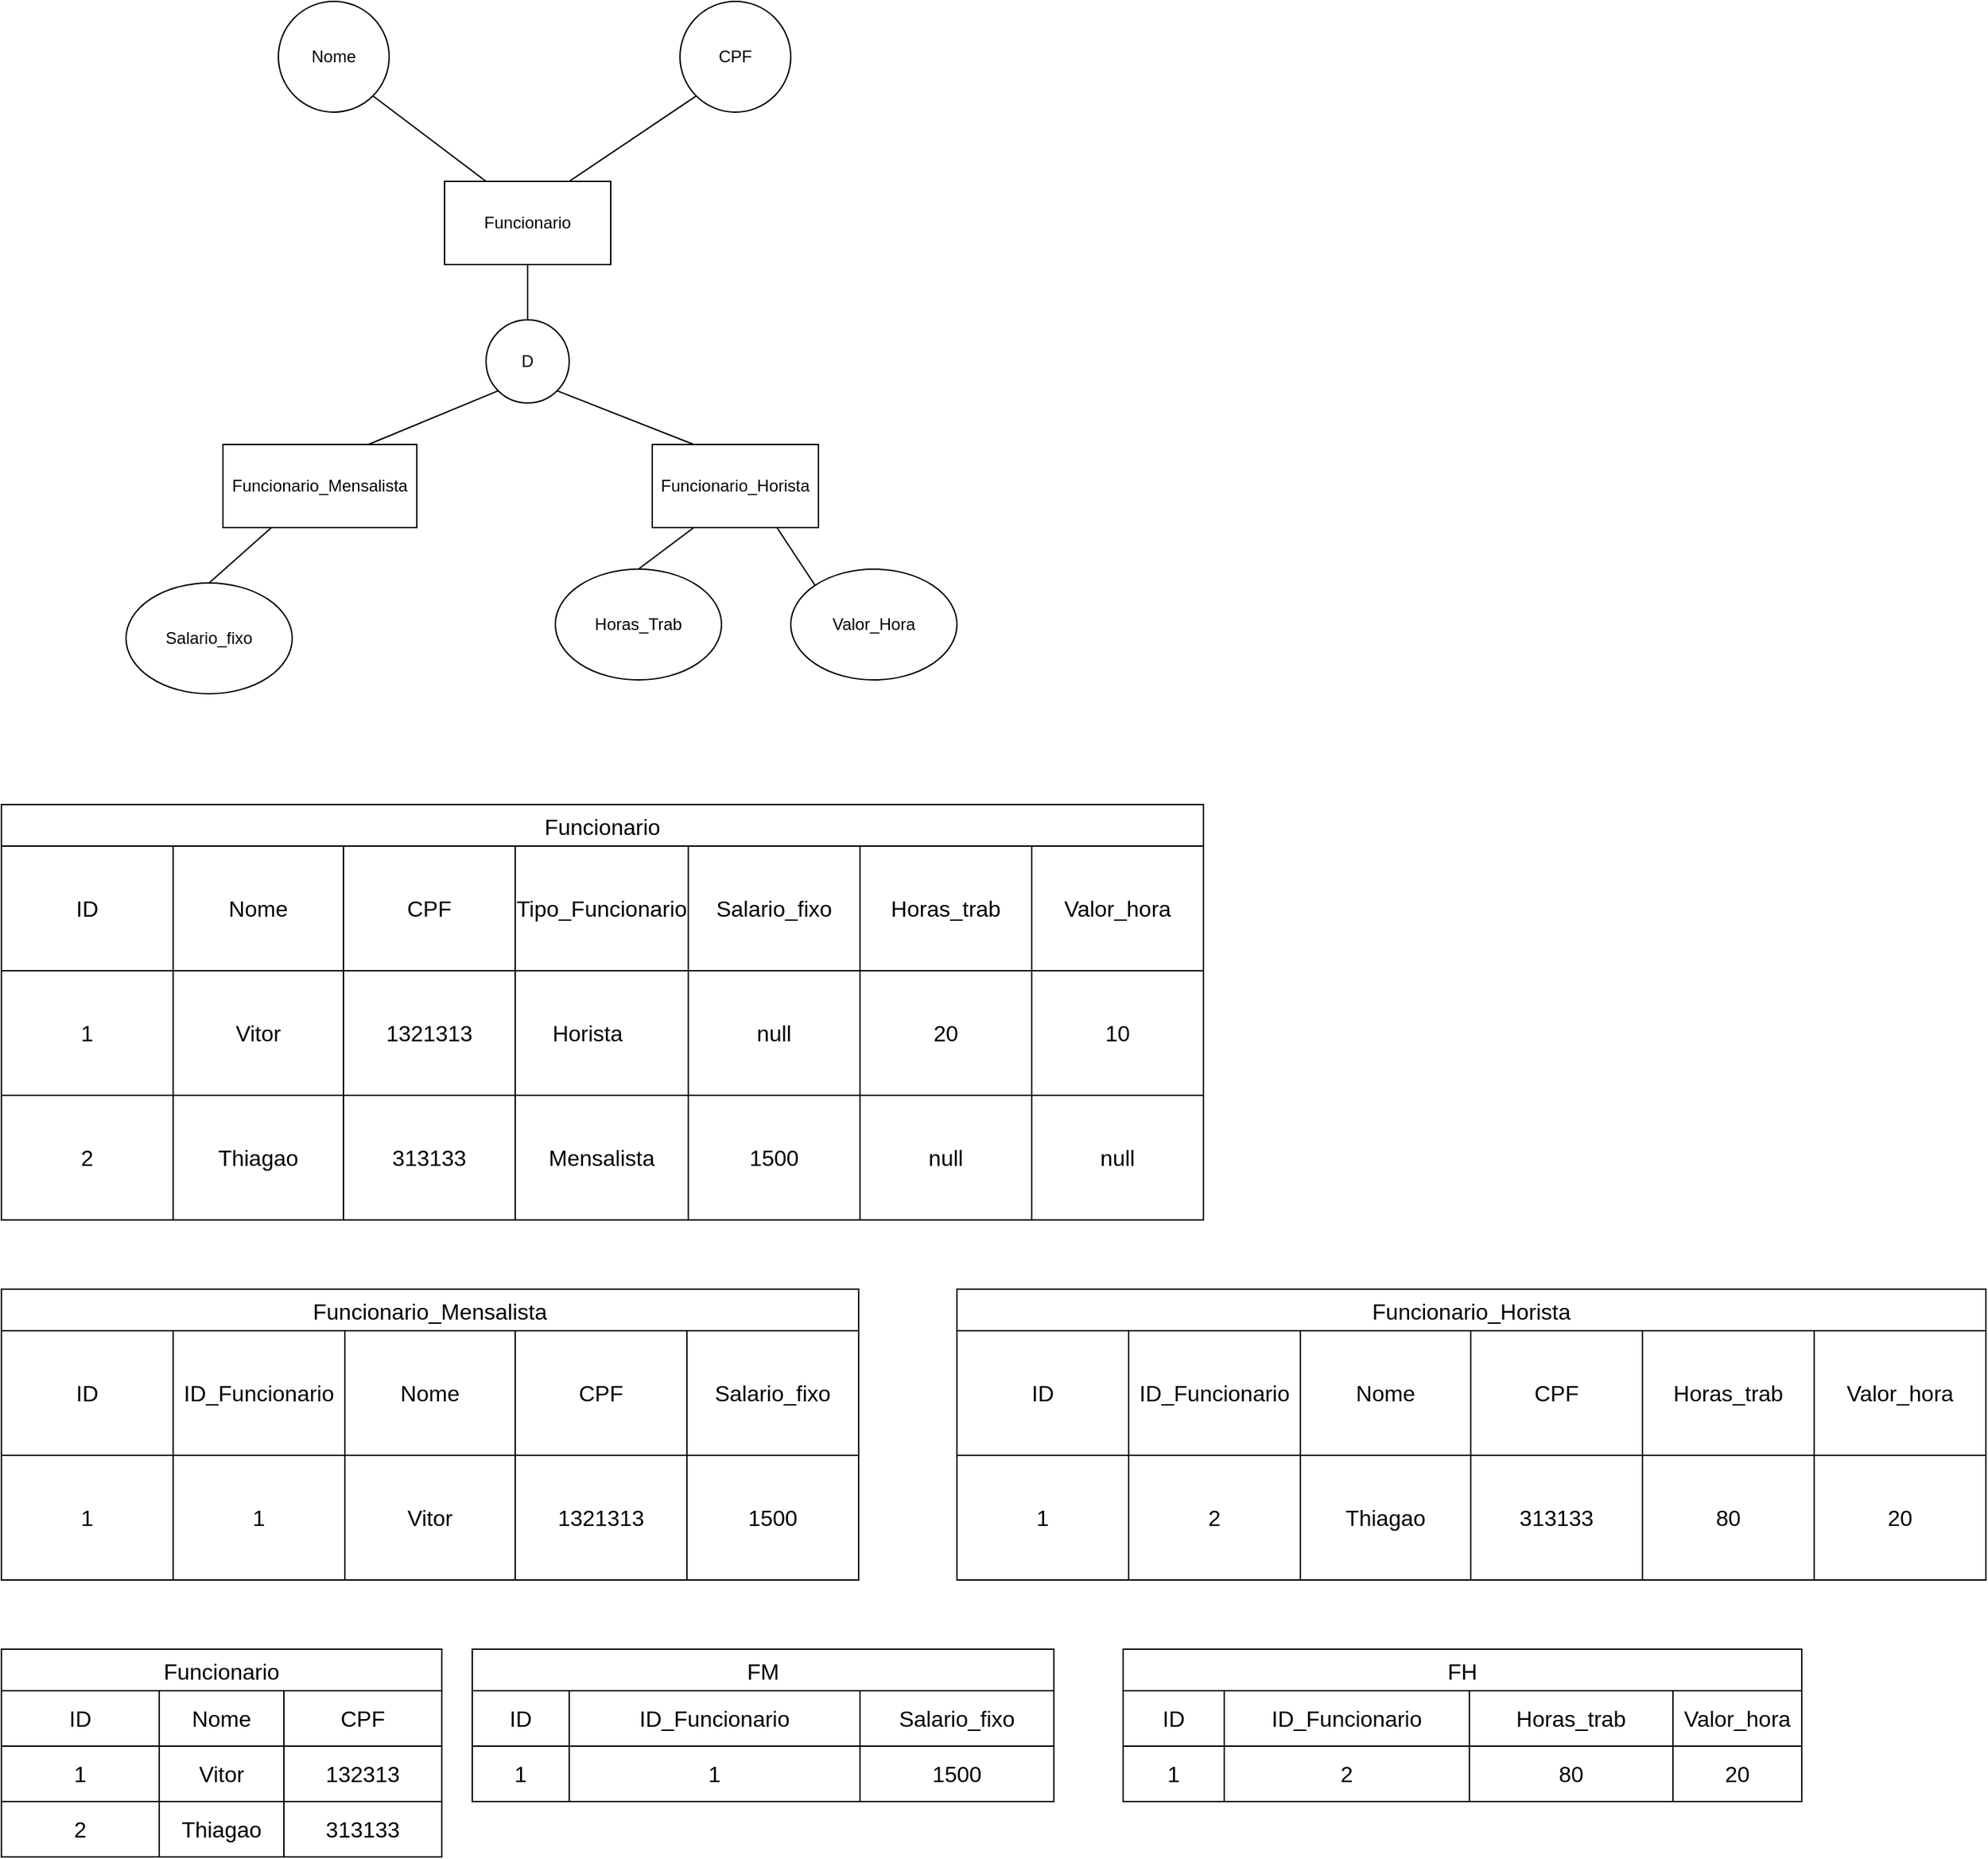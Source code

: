 <mxfile>
    <diagram id="d7hdiZLwGGrDNdP3tuLM" name="Página-1">
        <mxGraphModel dx="1346" dy="691" grid="1" gridSize="10" guides="1" tooltips="1" connect="1" arrows="1" fold="1" page="1" pageScale="1" pageWidth="827" pageHeight="1169" math="0" shadow="0">
            <root>
                <mxCell id="0"/>
                <mxCell id="1" parent="0"/>
                <mxCell id="2" value="Funcionario" style="rounded=0;whiteSpace=wrap;html=1;" vertex="1" parent="1">
                    <mxGeometry x="370" y="150" width="120" height="60" as="geometry"/>
                </mxCell>
                <mxCell id="3" value="CPF" style="ellipse;whiteSpace=wrap;html=1;aspect=fixed;" vertex="1" parent="1">
                    <mxGeometry x="540" y="20" width="80" height="80" as="geometry"/>
                </mxCell>
                <mxCell id="4" value="Nome" style="ellipse;whiteSpace=wrap;html=1;aspect=fixed;" vertex="1" parent="1">
                    <mxGeometry x="250" y="20" width="80" height="80" as="geometry"/>
                </mxCell>
                <mxCell id="6" value="" style="endArrow=none;html=1;entryX=1;entryY=1;entryDx=0;entryDy=0;exitX=0.25;exitY=0;exitDx=0;exitDy=0;" edge="1" parent="1" source="2" target="4">
                    <mxGeometry width="50" height="50" relative="1" as="geometry">
                        <mxPoint x="410" y="210" as="sourcePoint"/>
                        <mxPoint x="460" y="160" as="targetPoint"/>
                    </mxGeometry>
                </mxCell>
                <mxCell id="7" value="" style="endArrow=none;html=1;entryX=0;entryY=1;entryDx=0;entryDy=0;exitX=0.75;exitY=0;exitDx=0;exitDy=0;" edge="1" parent="1" source="2" target="3">
                    <mxGeometry width="50" height="50" relative="1" as="geometry">
                        <mxPoint x="410" y="210" as="sourcePoint"/>
                        <mxPoint x="460" y="160" as="targetPoint"/>
                    </mxGeometry>
                </mxCell>
                <mxCell id="8" value="D" style="ellipse;whiteSpace=wrap;html=1;aspect=fixed;" vertex="1" parent="1">
                    <mxGeometry x="400" y="250" width="60" height="60" as="geometry"/>
                </mxCell>
                <mxCell id="11" value="Salario_fixo" style="ellipse;whiteSpace=wrap;html=1;" vertex="1" parent="1">
                    <mxGeometry x="140" y="440" width="120" height="80" as="geometry"/>
                </mxCell>
                <mxCell id="12" value="Horas_Trab" style="ellipse;whiteSpace=wrap;html=1;" vertex="1" parent="1">
                    <mxGeometry x="450" y="430" width="120" height="80" as="geometry"/>
                </mxCell>
                <mxCell id="13" value="Valor_Hora" style="ellipse;whiteSpace=wrap;html=1;" vertex="1" parent="1">
                    <mxGeometry x="620" y="430" width="120" height="80" as="geometry"/>
                </mxCell>
                <mxCell id="14" value="Funcionario_Mensalista" style="rounded=0;whiteSpace=wrap;html=1;" vertex="1" parent="1">
                    <mxGeometry x="210" y="340" width="140" height="60" as="geometry"/>
                </mxCell>
                <mxCell id="15" value="Funcionario_Horista" style="rounded=0;whiteSpace=wrap;html=1;" vertex="1" parent="1">
                    <mxGeometry x="520" y="340" width="120" height="60" as="geometry"/>
                </mxCell>
                <mxCell id="16" value="" style="endArrow=none;html=1;entryX=0.5;entryY=1;entryDx=0;entryDy=0;exitX=0.5;exitY=0;exitDx=0;exitDy=0;" edge="1" parent="1" source="8" target="2">
                    <mxGeometry width="50" height="50" relative="1" as="geometry">
                        <mxPoint x="420" y="260" as="sourcePoint"/>
                        <mxPoint x="470" y="210" as="targetPoint"/>
                    </mxGeometry>
                </mxCell>
                <mxCell id="17" value="" style="endArrow=none;html=1;exitX=0.75;exitY=0;exitDx=0;exitDy=0;entryX=0;entryY=1;entryDx=0;entryDy=0;" edge="1" parent="1" source="14" target="8">
                    <mxGeometry width="50" height="50" relative="1" as="geometry">
                        <mxPoint x="420" y="260" as="sourcePoint"/>
                        <mxPoint x="470" y="210" as="targetPoint"/>
                    </mxGeometry>
                </mxCell>
                <mxCell id="18" value="" style="endArrow=none;html=1;entryX=0.25;entryY=0;entryDx=0;entryDy=0;exitX=1;exitY=1;exitDx=0;exitDy=0;" edge="1" parent="1" source="8" target="15">
                    <mxGeometry width="50" height="50" relative="1" as="geometry">
                        <mxPoint x="420" y="260" as="sourcePoint"/>
                        <mxPoint x="470" y="210" as="targetPoint"/>
                    </mxGeometry>
                </mxCell>
                <mxCell id="19" value="" style="endArrow=none;html=1;entryX=0.5;entryY=0;entryDx=0;entryDy=0;exitX=0.25;exitY=1;exitDx=0;exitDy=0;" edge="1" parent="1" source="14" target="11">
                    <mxGeometry width="50" height="50" relative="1" as="geometry">
                        <mxPoint x="410" y="320" as="sourcePoint"/>
                        <mxPoint x="460" y="270" as="targetPoint"/>
                    </mxGeometry>
                </mxCell>
                <mxCell id="20" value="" style="endArrow=none;html=1;entryX=0.5;entryY=0;entryDx=0;entryDy=0;exitX=0.25;exitY=1;exitDx=0;exitDy=0;" edge="1" parent="1" source="15" target="12">
                    <mxGeometry width="50" height="50" relative="1" as="geometry">
                        <mxPoint x="410" y="320" as="sourcePoint"/>
                        <mxPoint x="460" y="270" as="targetPoint"/>
                    </mxGeometry>
                </mxCell>
                <mxCell id="21" value="" style="endArrow=none;html=1;entryX=0;entryY=0;entryDx=0;entryDy=0;exitX=0.75;exitY=1;exitDx=0;exitDy=0;" edge="1" parent="1" source="15" target="13">
                    <mxGeometry width="50" height="50" relative="1" as="geometry">
                        <mxPoint x="410" y="320" as="sourcePoint"/>
                        <mxPoint x="460" y="270" as="targetPoint"/>
                    </mxGeometry>
                </mxCell>
                <mxCell id="22" value="Funcionario" style="shape=table;startSize=30;container=1;collapsible=0;childLayout=tableLayout;fontSize=16;" vertex="1" parent="1">
                    <mxGeometry x="50" y="600" width="868" height="300" as="geometry"/>
                </mxCell>
                <mxCell id="23" value="" style="shape=tableRow;horizontal=0;startSize=0;swimlaneHead=0;swimlaneBody=0;strokeColor=inherit;top=0;left=0;bottom=0;right=0;collapsible=0;dropTarget=0;fillColor=none;points=[[0,0.5],[1,0.5]];portConstraint=eastwest;fontSize=16;" vertex="1" parent="22">
                    <mxGeometry y="30" width="868" height="90" as="geometry"/>
                </mxCell>
                <mxCell id="24" value="ID" style="shape=partialRectangle;html=1;whiteSpace=wrap;connectable=0;strokeColor=inherit;overflow=hidden;fillColor=none;top=0;left=0;bottom=0;right=0;pointerEvents=1;fontSize=16;" vertex="1" parent="23">
                    <mxGeometry width="124" height="90" as="geometry">
                        <mxRectangle width="124" height="90" as="alternateBounds"/>
                    </mxGeometry>
                </mxCell>
                <mxCell id="25" value="Nome" style="shape=partialRectangle;html=1;whiteSpace=wrap;connectable=0;strokeColor=inherit;overflow=hidden;fillColor=none;top=0;left=0;bottom=0;right=0;pointerEvents=1;fontSize=16;" vertex="1" parent="23">
                    <mxGeometry x="124" width="123" height="90" as="geometry">
                        <mxRectangle width="123" height="90" as="alternateBounds"/>
                    </mxGeometry>
                </mxCell>
                <mxCell id="26" value="CPF" style="shape=partialRectangle;html=1;whiteSpace=wrap;connectable=0;strokeColor=inherit;overflow=hidden;fillColor=none;top=0;left=0;bottom=0;right=0;pointerEvents=1;fontSize=16;" vertex="1" parent="23">
                    <mxGeometry x="247" width="124" height="90" as="geometry">
                        <mxRectangle width="124" height="90" as="alternateBounds"/>
                    </mxGeometry>
                </mxCell>
                <mxCell id="35" value="Tipo_Funcionario" style="shape=partialRectangle;html=1;whiteSpace=wrap;connectable=0;strokeColor=inherit;overflow=hidden;fillColor=none;top=0;left=0;bottom=0;right=0;pointerEvents=1;fontSize=16;" vertex="1" parent="23">
                    <mxGeometry x="371" width="125" height="90" as="geometry">
                        <mxRectangle width="125" height="90" as="alternateBounds"/>
                    </mxGeometry>
                </mxCell>
                <mxCell id="38" value="Salario_fixo" style="shape=partialRectangle;html=1;whiteSpace=wrap;connectable=0;strokeColor=inherit;overflow=hidden;fillColor=none;top=0;left=0;bottom=0;right=0;pointerEvents=1;fontSize=16;" vertex="1" parent="23">
                    <mxGeometry x="496" width="124" height="90" as="geometry">
                        <mxRectangle width="124" height="90" as="alternateBounds"/>
                    </mxGeometry>
                </mxCell>
                <mxCell id="45" value="Horas_trab" style="shape=partialRectangle;html=1;whiteSpace=wrap;connectable=0;strokeColor=inherit;overflow=hidden;fillColor=none;top=0;left=0;bottom=0;right=0;pointerEvents=1;fontSize=16;" vertex="1" parent="23">
                    <mxGeometry x="620" width="124" height="90" as="geometry">
                        <mxRectangle width="124" height="90" as="alternateBounds"/>
                    </mxGeometry>
                </mxCell>
                <mxCell id="42" value="Valor_hora" style="shape=partialRectangle;html=1;whiteSpace=wrap;connectable=0;strokeColor=inherit;overflow=hidden;fillColor=none;top=0;left=0;bottom=0;right=0;pointerEvents=1;fontSize=16;" vertex="1" parent="23">
                    <mxGeometry x="744" width="124" height="90" as="geometry">
                        <mxRectangle width="124" height="90" as="alternateBounds"/>
                    </mxGeometry>
                </mxCell>
                <mxCell id="27" value="" style="shape=tableRow;horizontal=0;startSize=0;swimlaneHead=0;swimlaneBody=0;strokeColor=inherit;top=0;left=0;bottom=0;right=0;collapsible=0;dropTarget=0;fillColor=none;points=[[0,0.5],[1,0.5]];portConstraint=eastwest;fontSize=16;" vertex="1" parent="22">
                    <mxGeometry y="120" width="868" height="90" as="geometry"/>
                </mxCell>
                <mxCell id="28" value="1" style="shape=partialRectangle;html=1;whiteSpace=wrap;connectable=0;strokeColor=inherit;overflow=hidden;fillColor=none;top=0;left=0;bottom=0;right=0;pointerEvents=1;fontSize=16;" vertex="1" parent="27">
                    <mxGeometry width="124" height="90" as="geometry">
                        <mxRectangle width="124" height="90" as="alternateBounds"/>
                    </mxGeometry>
                </mxCell>
                <mxCell id="29" value="Vitor" style="shape=partialRectangle;html=1;whiteSpace=wrap;connectable=0;strokeColor=inherit;overflow=hidden;fillColor=none;top=0;left=0;bottom=0;right=0;pointerEvents=1;fontSize=16;" vertex="1" parent="27">
                    <mxGeometry x="124" width="123" height="90" as="geometry">
                        <mxRectangle width="123" height="90" as="alternateBounds"/>
                    </mxGeometry>
                </mxCell>
                <mxCell id="30" value="1321313" style="shape=partialRectangle;html=1;whiteSpace=wrap;connectable=0;strokeColor=inherit;overflow=hidden;fillColor=none;top=0;left=0;bottom=0;right=0;pointerEvents=1;fontSize=16;" vertex="1" parent="27">
                    <mxGeometry x="247" width="124" height="90" as="geometry">
                        <mxRectangle width="124" height="90" as="alternateBounds"/>
                    </mxGeometry>
                </mxCell>
                <mxCell id="36" value="Horista&lt;span style=&quot;white-space: pre;&quot;&gt;&#x9;&lt;/span&gt;" style="shape=partialRectangle;html=1;whiteSpace=wrap;connectable=0;strokeColor=inherit;overflow=hidden;fillColor=none;top=0;left=0;bottom=0;right=0;pointerEvents=1;fontSize=16;" vertex="1" parent="27">
                    <mxGeometry x="371" width="125" height="90" as="geometry">
                        <mxRectangle width="125" height="90" as="alternateBounds"/>
                    </mxGeometry>
                </mxCell>
                <mxCell id="39" value="null" style="shape=partialRectangle;html=1;whiteSpace=wrap;connectable=0;strokeColor=inherit;overflow=hidden;fillColor=none;top=0;left=0;bottom=0;right=0;pointerEvents=1;fontSize=16;" vertex="1" parent="27">
                    <mxGeometry x="496" width="124" height="90" as="geometry">
                        <mxRectangle width="124" height="90" as="alternateBounds"/>
                    </mxGeometry>
                </mxCell>
                <mxCell id="46" value="20" style="shape=partialRectangle;html=1;whiteSpace=wrap;connectable=0;strokeColor=inherit;overflow=hidden;fillColor=none;top=0;left=0;bottom=0;right=0;pointerEvents=1;fontSize=16;" vertex="1" parent="27">
                    <mxGeometry x="620" width="124" height="90" as="geometry">
                        <mxRectangle width="124" height="90" as="alternateBounds"/>
                    </mxGeometry>
                </mxCell>
                <mxCell id="43" value="10" style="shape=partialRectangle;html=1;whiteSpace=wrap;connectable=0;strokeColor=inherit;overflow=hidden;fillColor=none;top=0;left=0;bottom=0;right=0;pointerEvents=1;fontSize=16;" vertex="1" parent="27">
                    <mxGeometry x="744" width="124" height="90" as="geometry">
                        <mxRectangle width="124" height="90" as="alternateBounds"/>
                    </mxGeometry>
                </mxCell>
                <mxCell id="31" value="" style="shape=tableRow;horizontal=0;startSize=0;swimlaneHead=0;swimlaneBody=0;strokeColor=inherit;top=0;left=0;bottom=0;right=0;collapsible=0;dropTarget=0;fillColor=none;points=[[0,0.5],[1,0.5]];portConstraint=eastwest;fontSize=16;" vertex="1" parent="22">
                    <mxGeometry y="210" width="868" height="90" as="geometry"/>
                </mxCell>
                <mxCell id="32" value="2" style="shape=partialRectangle;html=1;whiteSpace=wrap;connectable=0;strokeColor=inherit;overflow=hidden;fillColor=none;top=0;left=0;bottom=0;right=0;pointerEvents=1;fontSize=16;" vertex="1" parent="31">
                    <mxGeometry width="124" height="90" as="geometry">
                        <mxRectangle width="124" height="90" as="alternateBounds"/>
                    </mxGeometry>
                </mxCell>
                <mxCell id="33" value="Thiagao" style="shape=partialRectangle;html=1;whiteSpace=wrap;connectable=0;strokeColor=inherit;overflow=hidden;fillColor=none;top=0;left=0;bottom=0;right=0;pointerEvents=1;fontSize=16;" vertex="1" parent="31">
                    <mxGeometry x="124" width="123" height="90" as="geometry">
                        <mxRectangle width="123" height="90" as="alternateBounds"/>
                    </mxGeometry>
                </mxCell>
                <mxCell id="34" value="313133" style="shape=partialRectangle;html=1;whiteSpace=wrap;connectable=0;strokeColor=inherit;overflow=hidden;fillColor=none;top=0;left=0;bottom=0;right=0;pointerEvents=1;fontSize=16;" vertex="1" parent="31">
                    <mxGeometry x="247" width="124" height="90" as="geometry">
                        <mxRectangle width="124" height="90" as="alternateBounds"/>
                    </mxGeometry>
                </mxCell>
                <mxCell id="37" value="Mensalista" style="shape=partialRectangle;html=1;whiteSpace=wrap;connectable=0;strokeColor=inherit;overflow=hidden;fillColor=none;top=0;left=0;bottom=0;right=0;pointerEvents=1;fontSize=16;" vertex="1" parent="31">
                    <mxGeometry x="371" width="125" height="90" as="geometry">
                        <mxRectangle width="125" height="90" as="alternateBounds"/>
                    </mxGeometry>
                </mxCell>
                <mxCell id="40" value="1500" style="shape=partialRectangle;html=1;whiteSpace=wrap;connectable=0;strokeColor=inherit;overflow=hidden;fillColor=none;top=0;left=0;bottom=0;right=0;pointerEvents=1;fontSize=16;" vertex="1" parent="31">
                    <mxGeometry x="496" width="124" height="90" as="geometry">
                        <mxRectangle width="124" height="90" as="alternateBounds"/>
                    </mxGeometry>
                </mxCell>
                <mxCell id="47" value="null" style="shape=partialRectangle;html=1;whiteSpace=wrap;connectable=0;strokeColor=inherit;overflow=hidden;fillColor=none;top=0;left=0;bottom=0;right=0;pointerEvents=1;fontSize=16;" vertex="1" parent="31">
                    <mxGeometry x="620" width="124" height="90" as="geometry">
                        <mxRectangle width="124" height="90" as="alternateBounds"/>
                    </mxGeometry>
                </mxCell>
                <mxCell id="44" value="null" style="shape=partialRectangle;html=1;whiteSpace=wrap;connectable=0;strokeColor=inherit;overflow=hidden;fillColor=none;top=0;left=0;bottom=0;right=0;pointerEvents=1;fontSize=16;" vertex="1" parent="31">
                    <mxGeometry x="744" width="124" height="90" as="geometry">
                        <mxRectangle width="124" height="90" as="alternateBounds"/>
                    </mxGeometry>
                </mxCell>
                <mxCell id="74" value="Funcionario_Mensalista" style="shape=table;startSize=30;container=1;collapsible=0;childLayout=tableLayout;fontSize=16;" vertex="1" parent="1">
                    <mxGeometry x="50" y="950" width="619" height="210" as="geometry"/>
                </mxCell>
                <mxCell id="75" value="" style="shape=tableRow;horizontal=0;startSize=0;swimlaneHead=0;swimlaneBody=0;strokeColor=inherit;top=0;left=0;bottom=0;right=0;collapsible=0;dropTarget=0;fillColor=none;points=[[0,0.5],[1,0.5]];portConstraint=eastwest;fontSize=16;" vertex="1" parent="74">
                    <mxGeometry y="30" width="619" height="90" as="geometry"/>
                </mxCell>
                <mxCell id="76" value="ID" style="shape=partialRectangle;html=1;whiteSpace=wrap;connectable=0;strokeColor=inherit;overflow=hidden;fillColor=none;top=0;left=0;bottom=0;right=0;pointerEvents=1;fontSize=16;" vertex="1" parent="75">
                    <mxGeometry width="124" height="90" as="geometry">
                        <mxRectangle width="124" height="90" as="alternateBounds"/>
                    </mxGeometry>
                </mxCell>
                <mxCell id="134" value="ID_Funcionario" style="shape=partialRectangle;html=1;whiteSpace=wrap;connectable=0;strokeColor=inherit;overflow=hidden;fillColor=none;top=0;left=0;bottom=0;right=0;pointerEvents=1;fontSize=16;" vertex="1" parent="75">
                    <mxGeometry x="124" width="124" height="90" as="geometry">
                        <mxRectangle width="124" height="90" as="alternateBounds"/>
                    </mxGeometry>
                </mxCell>
                <mxCell id="77" value="Nome" style="shape=partialRectangle;html=1;whiteSpace=wrap;connectable=0;strokeColor=inherit;overflow=hidden;fillColor=none;top=0;left=0;bottom=0;right=0;pointerEvents=1;fontSize=16;" vertex="1" parent="75">
                    <mxGeometry x="248" width="123" height="90" as="geometry">
                        <mxRectangle width="123" height="90" as="alternateBounds"/>
                    </mxGeometry>
                </mxCell>
                <mxCell id="78" value="CPF" style="shape=partialRectangle;html=1;whiteSpace=wrap;connectable=0;strokeColor=inherit;overflow=hidden;fillColor=none;top=0;left=0;bottom=0;right=0;pointerEvents=1;fontSize=16;" vertex="1" parent="75">
                    <mxGeometry x="371" width="124" height="90" as="geometry">
                        <mxRectangle width="124" height="90" as="alternateBounds"/>
                    </mxGeometry>
                </mxCell>
                <mxCell id="80" value="Salario_fixo" style="shape=partialRectangle;html=1;whiteSpace=wrap;connectable=0;strokeColor=inherit;overflow=hidden;fillColor=none;top=0;left=0;bottom=0;right=0;pointerEvents=1;fontSize=16;" vertex="1" parent="75">
                    <mxGeometry x="495" width="124" height="90" as="geometry">
                        <mxRectangle width="124" height="90" as="alternateBounds"/>
                    </mxGeometry>
                </mxCell>
                <mxCell id="83" value="" style="shape=tableRow;horizontal=0;startSize=0;swimlaneHead=0;swimlaneBody=0;strokeColor=inherit;top=0;left=0;bottom=0;right=0;collapsible=0;dropTarget=0;fillColor=none;points=[[0,0.5],[1,0.5]];portConstraint=eastwest;fontSize=16;" vertex="1" parent="74">
                    <mxGeometry y="120" width="619" height="90" as="geometry"/>
                </mxCell>
                <mxCell id="84" value="1" style="shape=partialRectangle;html=1;whiteSpace=wrap;connectable=0;strokeColor=inherit;overflow=hidden;fillColor=none;top=0;left=0;bottom=0;right=0;pointerEvents=1;fontSize=16;" vertex="1" parent="83">
                    <mxGeometry width="124" height="90" as="geometry">
                        <mxRectangle width="124" height="90" as="alternateBounds"/>
                    </mxGeometry>
                </mxCell>
                <mxCell id="135" value="1" style="shape=partialRectangle;html=1;whiteSpace=wrap;connectable=0;strokeColor=inherit;overflow=hidden;fillColor=none;top=0;left=0;bottom=0;right=0;pointerEvents=1;fontSize=16;" vertex="1" parent="83">
                    <mxGeometry x="124" width="124" height="90" as="geometry">
                        <mxRectangle width="124" height="90" as="alternateBounds"/>
                    </mxGeometry>
                </mxCell>
                <mxCell id="85" value="Vitor" style="shape=partialRectangle;html=1;whiteSpace=wrap;connectable=0;strokeColor=inherit;overflow=hidden;fillColor=none;top=0;left=0;bottom=0;right=0;pointerEvents=1;fontSize=16;" vertex="1" parent="83">
                    <mxGeometry x="248" width="123" height="90" as="geometry">
                        <mxRectangle width="123" height="90" as="alternateBounds"/>
                    </mxGeometry>
                </mxCell>
                <mxCell id="86" value="1321313" style="shape=partialRectangle;html=1;whiteSpace=wrap;connectable=0;strokeColor=inherit;overflow=hidden;fillColor=none;top=0;left=0;bottom=0;right=0;pointerEvents=1;fontSize=16;" vertex="1" parent="83">
                    <mxGeometry x="371" width="124" height="90" as="geometry">
                        <mxRectangle width="124" height="90" as="alternateBounds"/>
                    </mxGeometry>
                </mxCell>
                <mxCell id="88" value="1500" style="shape=partialRectangle;html=1;whiteSpace=wrap;connectable=0;strokeColor=inherit;overflow=hidden;fillColor=none;top=0;left=0;bottom=0;right=0;pointerEvents=1;fontSize=16;" vertex="1" parent="83">
                    <mxGeometry x="495" width="124" height="90" as="geometry">
                        <mxRectangle width="124" height="90" as="alternateBounds"/>
                    </mxGeometry>
                </mxCell>
                <mxCell id="99" value="Funcionario_Horista" style="shape=table;startSize=30;container=1;collapsible=0;childLayout=tableLayout;fontSize=16;" vertex="1" parent="1">
                    <mxGeometry x="740" y="950" width="743" height="210" as="geometry"/>
                </mxCell>
                <mxCell id="100" value="" style="shape=tableRow;horizontal=0;startSize=0;swimlaneHead=0;swimlaneBody=0;strokeColor=inherit;top=0;left=0;bottom=0;right=0;collapsible=0;dropTarget=0;fillColor=none;points=[[0,0.5],[1,0.5]];portConstraint=eastwest;fontSize=16;" vertex="1" parent="99">
                    <mxGeometry y="30" width="743" height="90" as="geometry"/>
                </mxCell>
                <mxCell id="101" value="ID" style="shape=partialRectangle;html=1;whiteSpace=wrap;connectable=0;strokeColor=inherit;overflow=hidden;fillColor=none;top=0;left=0;bottom=0;right=0;pointerEvents=1;fontSize=16;" vertex="1" parent="100">
                    <mxGeometry width="124" height="90" as="geometry">
                        <mxRectangle width="124" height="90" as="alternateBounds"/>
                    </mxGeometry>
                </mxCell>
                <mxCell id="137" value="ID_Funcionario" style="shape=partialRectangle;html=1;whiteSpace=wrap;connectable=0;strokeColor=inherit;overflow=hidden;fillColor=none;top=0;left=0;bottom=0;right=0;pointerEvents=1;fontSize=16;" vertex="1" parent="100">
                    <mxGeometry x="124" width="124" height="90" as="geometry">
                        <mxRectangle width="124" height="90" as="alternateBounds"/>
                    </mxGeometry>
                </mxCell>
                <mxCell id="102" value="Nome" style="shape=partialRectangle;html=1;whiteSpace=wrap;connectable=0;strokeColor=inherit;overflow=hidden;fillColor=none;top=0;left=0;bottom=0;right=0;pointerEvents=1;fontSize=16;" vertex="1" parent="100">
                    <mxGeometry x="248" width="123" height="90" as="geometry">
                        <mxRectangle width="123" height="90" as="alternateBounds"/>
                    </mxGeometry>
                </mxCell>
                <mxCell id="103" value="CPF" style="shape=partialRectangle;html=1;whiteSpace=wrap;connectable=0;strokeColor=inherit;overflow=hidden;fillColor=none;top=0;left=0;bottom=0;right=0;pointerEvents=1;fontSize=16;" vertex="1" parent="100">
                    <mxGeometry x="371" width="124" height="90" as="geometry">
                        <mxRectangle width="124" height="90" as="alternateBounds"/>
                    </mxGeometry>
                </mxCell>
                <mxCell id="106" value="Horas_trab" style="shape=partialRectangle;html=1;whiteSpace=wrap;connectable=0;strokeColor=inherit;overflow=hidden;fillColor=none;top=0;left=0;bottom=0;right=0;pointerEvents=1;fontSize=16;" vertex="1" parent="100">
                    <mxGeometry x="495" width="124" height="90" as="geometry">
                        <mxRectangle width="124" height="90" as="alternateBounds"/>
                    </mxGeometry>
                </mxCell>
                <mxCell id="107" value="Valor_hora" style="shape=partialRectangle;html=1;whiteSpace=wrap;connectable=0;strokeColor=inherit;overflow=hidden;fillColor=none;top=0;left=0;bottom=0;right=0;pointerEvents=1;fontSize=16;" vertex="1" parent="100">
                    <mxGeometry x="619" width="124" height="90" as="geometry">
                        <mxRectangle width="124" height="90" as="alternateBounds"/>
                    </mxGeometry>
                </mxCell>
                <mxCell id="116" value="" style="shape=tableRow;horizontal=0;startSize=0;swimlaneHead=0;swimlaneBody=0;strokeColor=inherit;top=0;left=0;bottom=0;right=0;collapsible=0;dropTarget=0;fillColor=none;points=[[0,0.5],[1,0.5]];portConstraint=eastwest;fontSize=16;" vertex="1" parent="99">
                    <mxGeometry y="120" width="743" height="90" as="geometry"/>
                </mxCell>
                <mxCell id="117" value="1" style="shape=partialRectangle;html=1;whiteSpace=wrap;connectable=0;strokeColor=inherit;overflow=hidden;fillColor=none;top=0;left=0;bottom=0;right=0;pointerEvents=1;fontSize=16;" vertex="1" parent="116">
                    <mxGeometry width="124" height="90" as="geometry">
                        <mxRectangle width="124" height="90" as="alternateBounds"/>
                    </mxGeometry>
                </mxCell>
                <mxCell id="139" value="2" style="shape=partialRectangle;html=1;whiteSpace=wrap;connectable=0;strokeColor=inherit;overflow=hidden;fillColor=none;top=0;left=0;bottom=0;right=0;pointerEvents=1;fontSize=16;" vertex="1" parent="116">
                    <mxGeometry x="124" width="124" height="90" as="geometry">
                        <mxRectangle width="124" height="90" as="alternateBounds"/>
                    </mxGeometry>
                </mxCell>
                <mxCell id="118" value="Thiagao" style="shape=partialRectangle;html=1;whiteSpace=wrap;connectable=0;strokeColor=inherit;overflow=hidden;fillColor=none;top=0;left=0;bottom=0;right=0;pointerEvents=1;fontSize=16;" vertex="1" parent="116">
                    <mxGeometry x="248" width="123" height="90" as="geometry">
                        <mxRectangle width="123" height="90" as="alternateBounds"/>
                    </mxGeometry>
                </mxCell>
                <mxCell id="119" value="313133" style="shape=partialRectangle;html=1;whiteSpace=wrap;connectable=0;strokeColor=inherit;overflow=hidden;fillColor=none;top=0;left=0;bottom=0;right=0;pointerEvents=1;fontSize=16;" vertex="1" parent="116">
                    <mxGeometry x="371" width="124" height="90" as="geometry">
                        <mxRectangle width="124" height="90" as="alternateBounds"/>
                    </mxGeometry>
                </mxCell>
                <mxCell id="122" value="80" style="shape=partialRectangle;html=1;whiteSpace=wrap;connectable=0;strokeColor=inherit;overflow=hidden;fillColor=none;top=0;left=0;bottom=0;right=0;pointerEvents=1;fontSize=16;" vertex="1" parent="116">
                    <mxGeometry x="495" width="124" height="90" as="geometry">
                        <mxRectangle width="124" height="90" as="alternateBounds"/>
                    </mxGeometry>
                </mxCell>
                <mxCell id="123" value="20" style="shape=partialRectangle;html=1;whiteSpace=wrap;connectable=0;strokeColor=inherit;overflow=hidden;fillColor=none;top=0;left=0;bottom=0;right=0;pointerEvents=1;fontSize=16;" vertex="1" parent="116">
                    <mxGeometry x="619" width="124" height="90" as="geometry">
                        <mxRectangle width="124" height="90" as="alternateBounds"/>
                    </mxGeometry>
                </mxCell>
                <mxCell id="181" value="Funcionario" style="shape=table;startSize=30;container=1;collapsible=0;childLayout=tableLayout;strokeColor=default;fontSize=16;" vertex="1" parent="1">
                    <mxGeometry x="50" y="1210" width="318" height="150" as="geometry"/>
                </mxCell>
                <mxCell id="182" value="" style="shape=tableRow;horizontal=0;startSize=0;swimlaneHead=0;swimlaneBody=0;strokeColor=inherit;top=0;left=0;bottom=0;right=0;collapsible=0;dropTarget=0;fillColor=none;points=[[0,0.5],[1,0.5]];portConstraint=eastwest;fontSize=16;" vertex="1" parent="181">
                    <mxGeometry y="30" width="318" height="40" as="geometry"/>
                </mxCell>
                <mxCell id="183" value="ID" style="shape=partialRectangle;html=1;whiteSpace=wrap;connectable=0;strokeColor=inherit;overflow=hidden;fillColor=none;top=0;left=0;bottom=0;right=0;pointerEvents=1;fontSize=16;" vertex="1" parent="182">
                    <mxGeometry width="114" height="40" as="geometry">
                        <mxRectangle width="114" height="40" as="alternateBounds"/>
                    </mxGeometry>
                </mxCell>
                <mxCell id="184" value="Nome" style="shape=partialRectangle;html=1;whiteSpace=wrap;connectable=0;strokeColor=inherit;overflow=hidden;fillColor=none;top=0;left=0;bottom=0;right=0;pointerEvents=1;fontSize=16;" vertex="1" parent="182">
                    <mxGeometry x="114" width="90" height="40" as="geometry">
                        <mxRectangle width="90" height="40" as="alternateBounds"/>
                    </mxGeometry>
                </mxCell>
                <mxCell id="185" value="CPF" style="shape=partialRectangle;html=1;whiteSpace=wrap;connectable=0;strokeColor=inherit;overflow=hidden;fillColor=none;top=0;left=0;bottom=0;right=0;pointerEvents=1;fontSize=16;" vertex="1" parent="182">
                    <mxGeometry x="204" width="114" height="40" as="geometry">
                        <mxRectangle width="114" height="40" as="alternateBounds"/>
                    </mxGeometry>
                </mxCell>
                <mxCell id="186" value="" style="shape=tableRow;horizontal=0;startSize=0;swimlaneHead=0;swimlaneBody=0;strokeColor=inherit;top=0;left=0;bottom=0;right=0;collapsible=0;dropTarget=0;fillColor=none;points=[[0,0.5],[1,0.5]];portConstraint=eastwest;fontSize=16;" vertex="1" parent="181">
                    <mxGeometry y="70" width="318" height="40" as="geometry"/>
                </mxCell>
                <mxCell id="187" value="1" style="shape=partialRectangle;html=1;whiteSpace=wrap;connectable=0;strokeColor=inherit;overflow=hidden;fillColor=none;top=0;left=0;bottom=0;right=0;pointerEvents=1;fontSize=16;" vertex="1" parent="186">
                    <mxGeometry width="114" height="40" as="geometry">
                        <mxRectangle width="114" height="40" as="alternateBounds"/>
                    </mxGeometry>
                </mxCell>
                <mxCell id="188" value="Vitor" style="shape=partialRectangle;html=1;whiteSpace=wrap;connectable=0;strokeColor=inherit;overflow=hidden;fillColor=none;top=0;left=0;bottom=0;right=0;pointerEvents=1;fontSize=16;" vertex="1" parent="186">
                    <mxGeometry x="114" width="90" height="40" as="geometry">
                        <mxRectangle width="90" height="40" as="alternateBounds"/>
                    </mxGeometry>
                </mxCell>
                <mxCell id="189" value="132313" style="shape=partialRectangle;html=1;whiteSpace=wrap;connectable=0;strokeColor=inherit;overflow=hidden;fillColor=none;top=0;left=0;bottom=0;right=0;pointerEvents=1;fontSize=16;" vertex="1" parent="186">
                    <mxGeometry x="204" width="114" height="40" as="geometry">
                        <mxRectangle width="114" height="40" as="alternateBounds"/>
                    </mxGeometry>
                </mxCell>
                <mxCell id="235" style="shape=tableRow;horizontal=0;startSize=0;swimlaneHead=0;swimlaneBody=0;strokeColor=inherit;top=0;left=0;bottom=0;right=0;collapsible=0;dropTarget=0;fillColor=none;points=[[0,0.5],[1,0.5]];portConstraint=eastwest;fontSize=16;" vertex="1" parent="181">
                    <mxGeometry y="110" width="318" height="40" as="geometry"/>
                </mxCell>
                <mxCell id="236" value="2" style="shape=partialRectangle;html=1;whiteSpace=wrap;connectable=0;strokeColor=inherit;overflow=hidden;fillColor=none;top=0;left=0;bottom=0;right=0;pointerEvents=1;fontSize=16;" vertex="1" parent="235">
                    <mxGeometry width="114" height="40" as="geometry">
                        <mxRectangle width="114" height="40" as="alternateBounds"/>
                    </mxGeometry>
                </mxCell>
                <mxCell id="237" value="Thiagao" style="shape=partialRectangle;html=1;whiteSpace=wrap;connectable=0;strokeColor=inherit;overflow=hidden;fillColor=none;top=0;left=0;bottom=0;right=0;pointerEvents=1;fontSize=16;" vertex="1" parent="235">
                    <mxGeometry x="114" width="90" height="40" as="geometry">
                        <mxRectangle width="90" height="40" as="alternateBounds"/>
                    </mxGeometry>
                </mxCell>
                <mxCell id="238" value="313133" style="shape=partialRectangle;html=1;whiteSpace=wrap;connectable=0;strokeColor=inherit;overflow=hidden;fillColor=none;top=0;left=0;bottom=0;right=0;pointerEvents=1;fontSize=16;" vertex="1" parent="235">
                    <mxGeometry x="204" width="114" height="40" as="geometry">
                        <mxRectangle width="114" height="40" as="alternateBounds"/>
                    </mxGeometry>
                </mxCell>
                <mxCell id="194" value="FM" style="shape=table;startSize=30;container=1;collapsible=0;childLayout=tableLayout;strokeColor=default;fontSize=16;" vertex="1" parent="1">
                    <mxGeometry x="390" y="1210" width="420" height="110" as="geometry"/>
                </mxCell>
                <mxCell id="195" value="" style="shape=tableRow;horizontal=0;startSize=0;swimlaneHead=0;swimlaneBody=0;strokeColor=inherit;top=0;left=0;bottom=0;right=0;collapsible=0;dropTarget=0;fillColor=none;points=[[0,0.5],[1,0.5]];portConstraint=eastwest;fontSize=16;" vertex="1" parent="194">
                    <mxGeometry y="30" width="420" height="40" as="geometry"/>
                </mxCell>
                <mxCell id="227" value="ID" style="shape=partialRectangle;html=1;whiteSpace=wrap;connectable=0;strokeColor=inherit;overflow=hidden;fillColor=none;top=0;left=0;bottom=0;right=0;pointerEvents=1;fontSize=16;" vertex="1" parent="195">
                    <mxGeometry width="70" height="40" as="geometry">
                        <mxRectangle width="70" height="40" as="alternateBounds"/>
                    </mxGeometry>
                </mxCell>
                <mxCell id="196" value="ID_Funcionario" style="shape=partialRectangle;html=1;whiteSpace=wrap;connectable=0;strokeColor=inherit;overflow=hidden;fillColor=none;top=0;left=0;bottom=0;right=0;pointerEvents=1;fontSize=16;" vertex="1" parent="195">
                    <mxGeometry x="70" width="210" height="40" as="geometry">
                        <mxRectangle width="210" height="40" as="alternateBounds"/>
                    </mxGeometry>
                </mxCell>
                <mxCell id="197" value="Salario_fixo" style="shape=partialRectangle;html=1;whiteSpace=wrap;connectable=0;strokeColor=inherit;overflow=hidden;fillColor=none;top=0;left=0;bottom=0;right=0;pointerEvents=1;fontSize=16;" vertex="1" parent="195">
                    <mxGeometry x="280" width="140" height="40" as="geometry">
                        <mxRectangle width="140" height="40" as="alternateBounds"/>
                    </mxGeometry>
                </mxCell>
                <mxCell id="199" value="" style="shape=tableRow;horizontal=0;startSize=0;swimlaneHead=0;swimlaneBody=0;strokeColor=inherit;top=0;left=0;bottom=0;right=0;collapsible=0;dropTarget=0;fillColor=none;points=[[0,0.5],[1,0.5]];portConstraint=eastwest;fontSize=16;" vertex="1" parent="194">
                    <mxGeometry y="70" width="420" height="40" as="geometry"/>
                </mxCell>
                <mxCell id="228" value="1" style="shape=partialRectangle;html=1;whiteSpace=wrap;connectable=0;strokeColor=inherit;overflow=hidden;fillColor=none;top=0;left=0;bottom=0;right=0;pointerEvents=1;fontSize=16;" vertex="1" parent="199">
                    <mxGeometry width="70" height="40" as="geometry">
                        <mxRectangle width="70" height="40" as="alternateBounds"/>
                    </mxGeometry>
                </mxCell>
                <mxCell id="200" value="1" style="shape=partialRectangle;html=1;whiteSpace=wrap;connectable=0;strokeColor=inherit;overflow=hidden;fillColor=none;top=0;left=0;bottom=0;right=0;pointerEvents=1;fontSize=16;" vertex="1" parent="199">
                    <mxGeometry x="70" width="210" height="40" as="geometry">
                        <mxRectangle width="210" height="40" as="alternateBounds"/>
                    </mxGeometry>
                </mxCell>
                <mxCell id="201" value="1500" style="shape=partialRectangle;html=1;whiteSpace=wrap;connectable=0;strokeColor=inherit;overflow=hidden;fillColor=none;top=0;left=0;bottom=0;right=0;pointerEvents=1;fontSize=16;" vertex="1" parent="199">
                    <mxGeometry x="280" width="140" height="40" as="geometry">
                        <mxRectangle width="140" height="40" as="alternateBounds"/>
                    </mxGeometry>
                </mxCell>
                <mxCell id="207" value="FH" style="shape=table;startSize=30;container=1;collapsible=0;childLayout=tableLayout;strokeColor=default;fontSize=16;" vertex="1" parent="1">
                    <mxGeometry x="860" y="1210" width="490" height="110" as="geometry"/>
                </mxCell>
                <mxCell id="208" value="" style="shape=tableRow;horizontal=0;startSize=0;swimlaneHead=0;swimlaneBody=0;strokeColor=inherit;top=0;left=0;bottom=0;right=0;collapsible=0;dropTarget=0;fillColor=none;points=[[0,0.5],[1,0.5]];portConstraint=eastwest;fontSize=16;" vertex="1" parent="207">
                    <mxGeometry y="30" width="490" height="40" as="geometry"/>
                </mxCell>
                <mxCell id="230" value="ID" style="shape=partialRectangle;html=1;whiteSpace=wrap;connectable=0;strokeColor=inherit;overflow=hidden;fillColor=none;top=0;left=0;bottom=0;right=0;pointerEvents=1;fontSize=16;" vertex="1" parent="208">
                    <mxGeometry width="73" height="40" as="geometry">
                        <mxRectangle width="73" height="40" as="alternateBounds"/>
                    </mxGeometry>
                </mxCell>
                <mxCell id="209" value="ID_Funcionario" style="shape=partialRectangle;html=1;whiteSpace=wrap;connectable=0;strokeColor=inherit;overflow=hidden;fillColor=none;top=0;left=0;bottom=0;right=0;pointerEvents=1;fontSize=16;" vertex="1" parent="208">
                    <mxGeometry x="73" width="177" height="40" as="geometry">
                        <mxRectangle width="177" height="40" as="alternateBounds"/>
                    </mxGeometry>
                </mxCell>
                <mxCell id="211" value="Horas_trab" style="shape=partialRectangle;html=1;whiteSpace=wrap;connectable=0;strokeColor=inherit;overflow=hidden;fillColor=none;top=0;left=0;bottom=0;right=0;pointerEvents=1;fontSize=16;" vertex="1" parent="208">
                    <mxGeometry x="250" width="147" height="40" as="geometry">
                        <mxRectangle width="147" height="40" as="alternateBounds"/>
                    </mxGeometry>
                </mxCell>
                <mxCell id="224" value="Valor_hora" style="shape=partialRectangle;html=1;whiteSpace=wrap;connectable=0;strokeColor=inherit;overflow=hidden;fillColor=none;top=0;left=0;bottom=0;right=0;pointerEvents=1;fontSize=16;" vertex="1" parent="208">
                    <mxGeometry x="397" width="93" height="40" as="geometry">
                        <mxRectangle width="93" height="40" as="alternateBounds"/>
                    </mxGeometry>
                </mxCell>
                <mxCell id="212" value="" style="shape=tableRow;horizontal=0;startSize=0;swimlaneHead=0;swimlaneBody=0;strokeColor=inherit;top=0;left=0;bottom=0;right=0;collapsible=0;dropTarget=0;fillColor=none;points=[[0,0.5],[1,0.5]];portConstraint=eastwest;fontSize=16;" vertex="1" parent="207">
                    <mxGeometry y="70" width="490" height="40" as="geometry"/>
                </mxCell>
                <mxCell id="231" value="1" style="shape=partialRectangle;html=1;whiteSpace=wrap;connectable=0;strokeColor=inherit;overflow=hidden;fillColor=none;top=0;left=0;bottom=0;right=0;pointerEvents=1;fontSize=16;" vertex="1" parent="212">
                    <mxGeometry width="73" height="40" as="geometry">
                        <mxRectangle width="73" height="40" as="alternateBounds"/>
                    </mxGeometry>
                </mxCell>
                <mxCell id="213" value="2" style="shape=partialRectangle;html=1;whiteSpace=wrap;connectable=0;strokeColor=inherit;overflow=hidden;fillColor=none;top=0;left=0;bottom=0;right=0;pointerEvents=1;fontSize=16;" vertex="1" parent="212">
                    <mxGeometry x="73" width="177" height="40" as="geometry">
                        <mxRectangle width="177" height="40" as="alternateBounds"/>
                    </mxGeometry>
                </mxCell>
                <mxCell id="215" value="80" style="shape=partialRectangle;html=1;whiteSpace=wrap;connectable=0;strokeColor=inherit;overflow=hidden;fillColor=none;top=0;left=0;bottom=0;right=0;pointerEvents=1;fontSize=16;" vertex="1" parent="212">
                    <mxGeometry x="250" width="147" height="40" as="geometry">
                        <mxRectangle width="147" height="40" as="alternateBounds"/>
                    </mxGeometry>
                </mxCell>
                <mxCell id="225" value="20" style="shape=partialRectangle;html=1;whiteSpace=wrap;connectable=0;strokeColor=inherit;overflow=hidden;fillColor=none;top=0;left=0;bottom=0;right=0;pointerEvents=1;fontSize=16;" vertex="1" parent="212">
                    <mxGeometry x="397" width="93" height="40" as="geometry">
                        <mxRectangle width="93" height="40" as="alternateBounds"/>
                    </mxGeometry>
                </mxCell>
            </root>
        </mxGraphModel>
    </diagram>
</mxfile>